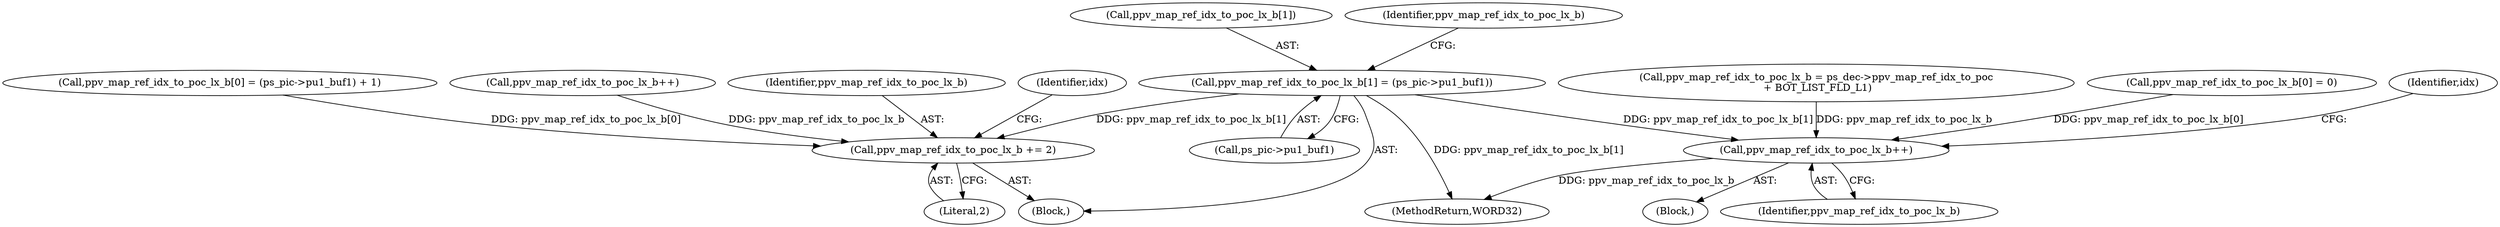 digraph "0_Android_943323f1d9d3dd5c2634deb26cbe72343ca6b3db_0@array" {
"1000643" [label="(Call,ppv_map_ref_idx_to_poc_lx_b[1] = (ps_pic->pu1_buf1))"];
"1000671" [label="(Call,ppv_map_ref_idx_to_poc_lx_b += 2)"];
"1000700" [label="(Call,ppv_map_ref_idx_to_poc_lx_b++)"];
"1001224" [label="(MethodReturn,WORD32)"];
"1000644" [label="(Call,ppv_map_ref_idx_to_poc_lx_b[1])"];
"1000681" [label="(Call,ppv_map_ref_idx_to_poc_lx_b = ps_dec->ppv_map_ref_idx_to_poc\n + BOT_LIST_FLD_L1)"];
"1000643" [label="(Call,ppv_map_ref_idx_to_poc_lx_b[1] = (ps_pic->pu1_buf1))"];
"1000671" [label="(Call,ppv_map_ref_idx_to_poc_lx_b += 2)"];
"1000609" [label="(Call,ppv_map_ref_idx_to_poc_lx_b++)"];
"1000673" [label="(Literal,2)"];
"1000580" [label="(Block,)"];
"1000695" [label="(Call,ppv_map_ref_idx_to_poc_lx_b[0] = 0)"];
"1000626" [label="(Block,)"];
"1000647" [label="(Call,ps_pic->pu1_buf1)"];
"1000700" [label="(Call,ppv_map_ref_idx_to_poc_lx_b++)"];
"1000672" [label="(Identifier,ppv_map_ref_idx_to_poc_lx_b)"];
"1000625" [label="(Identifier,idx)"];
"1000650" [label="(Call,ppv_map_ref_idx_to_poc_lx_b[0] = (ps_pic->pu1_buf1) + 1)"];
"1000701" [label="(Identifier,ppv_map_ref_idx_to_poc_lx_b)"];
"1000704" [label="(Identifier,idx)"];
"1000652" [label="(Identifier,ppv_map_ref_idx_to_poc_lx_b)"];
"1000643" -> "1000626"  [label="AST: "];
"1000643" -> "1000647"  [label="CFG: "];
"1000644" -> "1000643"  [label="AST: "];
"1000647" -> "1000643"  [label="AST: "];
"1000652" -> "1000643"  [label="CFG: "];
"1000643" -> "1001224"  [label="DDG: ppv_map_ref_idx_to_poc_lx_b[1]"];
"1000643" -> "1000671"  [label="DDG: ppv_map_ref_idx_to_poc_lx_b[1]"];
"1000643" -> "1000700"  [label="DDG: ppv_map_ref_idx_to_poc_lx_b[1]"];
"1000671" -> "1000626"  [label="AST: "];
"1000671" -> "1000673"  [label="CFG: "];
"1000672" -> "1000671"  [label="AST: "];
"1000673" -> "1000671"  [label="AST: "];
"1000625" -> "1000671"  [label="CFG: "];
"1000650" -> "1000671"  [label="DDG: ppv_map_ref_idx_to_poc_lx_b[0]"];
"1000609" -> "1000671"  [label="DDG: ppv_map_ref_idx_to_poc_lx_b"];
"1000700" -> "1000580"  [label="AST: "];
"1000700" -> "1000701"  [label="CFG: "];
"1000701" -> "1000700"  [label="AST: "];
"1000704" -> "1000700"  [label="CFG: "];
"1000700" -> "1001224"  [label="DDG: ppv_map_ref_idx_to_poc_lx_b"];
"1000681" -> "1000700"  [label="DDG: ppv_map_ref_idx_to_poc_lx_b"];
"1000695" -> "1000700"  [label="DDG: ppv_map_ref_idx_to_poc_lx_b[0]"];
}

